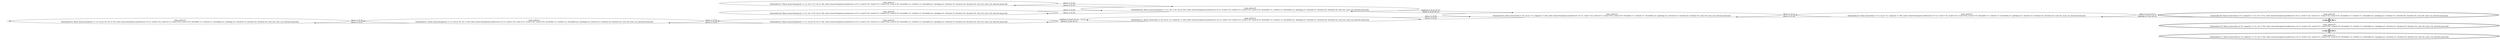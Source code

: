 digraph {
rankdir="LR"
s0[label="state_index=0
State(index=0, fluent atoms=[(capacity v1 c1), (at p1 l3), (at v1 l1)], static atoms=[(capacity-predecessor c0 c1), (road l1 l2), (road l2 l1), (road l3 l2), (road l2 l3), (locatable v1), (vehicle v1), (locatable p1), (package p1), (location l1), (location l2), (location l3), (size c0), (size c1)], derived atoms=[])
"]
s1[label="state_index=1
State(index=1, fluent atoms=[(capacity v1 c1), (at p1 l3), (at v1 l2)], static atoms=[(capacity-predecessor c0 c1), (road l1 l2), (road l2 l1), (road l3 l2), (road l2 l3), (locatable v1), (vehicle v1), (locatable p1), (package p1), (location l1), (location l2), (location l3), (size c0), (size c1)], derived atoms=[])
"]
s2[label="state_index=2
State(index=2, fluent atoms=[(capacity v1 c1), (at p1 l3), (at v1 l3)], static atoms=[(capacity-predecessor c0 c1), (road l1 l2), (road l2 l1), (road l3 l2), (road l2 l3), (locatable v1), (vehicle v1), (locatable p1), (package p1), (location l1), (location l2), (location l3), (size c0), (size c1)], derived atoms=[])
"]
s3[label="state_index=3
State(index=3, fluent atoms=[(at v1 l3), (in p1 v1), (capacity v1 c0)], static atoms=[(capacity-predecessor c0 c1), (road l1 l2), (road l2 l1), (road l3 l2), (road l2 l3), (locatable v1), (vehicle v1), (locatable p1), (package p1), (location l1), (location l2), (location l3), (size c0), (size c1)], derived atoms=[])
"]
s4[label="state_index=4
State(index=4, fluent atoms=[(at v1 l2), (in p1 v1), (capacity v1 c0)], static atoms=[(capacity-predecessor c0 c1), (road l1 l2), (road l2 l1), (road l3 l2), (road l2 l3), (locatable v1), (vehicle v1), (locatable p1), (package p1), (location l1), (location l2), (location l3), (size c0), (size c1)], derived atoms=[])
"]
s5[label="state_index=5
State(index=5, fluent atoms=[(at v1 l1), (in p1 v1), (capacity v1 c0)], static atoms=[(capacity-predecessor c0 c1), (road l1 l2), (road l2 l1), (road l3 l2), (road l2 l3), (locatable v1), (vehicle v1), (locatable p1), (package p1), (location l1), (location l2), (location l3), (size c0), (size c1)], derived atoms=[])
"]
s6[label="state_index=6
State(index=6, fluent atoms=[(capacity v1 c1), (at v1 l2), (at p1 l2)], static atoms=[(capacity-predecessor c0 c1), (road l1 l2), (road l2 l1), (road l3 l2), (road l2 l3), (locatable v1), (vehicle v1), (locatable p1), (package p1), (location l1), (location l2), (location l3), (size c0), (size c1)], derived atoms=[])
"]
s7[label="state_index=7
State(index=7, fluent atoms=[(capacity v1 c1), (at v1 l1), (at p1 l2)], static atoms=[(capacity-predecessor c0 c1), (road l1 l2), (road l2 l1), (road l3 l2), (road l2 l3), (locatable v1), (vehicle v1), (locatable p1), (package p1), (location l1), (location l2), (location l3), (size c0), (size c1)], derived atoms=[])
"]
s8[label="state_index=8
State(index=8, fluent atoms=[(capacity v1 c1), (at v1 l3), (at p1 l2)], static atoms=[(capacity-predecessor c0 c1), (road l1 l2), (road l2 l1), (road l3 l2), (road l2 l3), (locatable v1), (vehicle v1), (locatable p1), (package p1), (location l1), (location l2), (location l3), (size c0), (size c1)], derived atoms=[])
"]
s9[peripheries=2,label="state_index=9
State(index=9, fluent atoms=[(at p1 l1), (capacity v1 c1), (at v1 l1)], static atoms=[(capacity-predecessor c0 c1), (road l1 l2), (road l2 l1), (road l3 l2), (road l2 l3), (locatable v1), (vehicle v1), (locatable p1), (package p1), (location l1), (location l2), (location l3), (size c0), (size c1)], derived atoms=[])
"]
s10[peripheries=2,label="state_index=10
State(index=10, fluent atoms=[(at p1 l1), (capacity v1 c1), (at v1 l2)], static atoms=[(capacity-predecessor c0 c1), (road l1 l2), (road l2 l1), (road l3 l2), (road l2 l3), (locatable v1), (vehicle v1), (locatable p1), (package p1), (location l1), (location l2), (location l3), (size c0), (size c1)], derived atoms=[])
"]
s11[peripheries=2,label="state_index=11
State(index=11, fluent atoms=[(at p1 l1), (capacity v1 c1), (at v1 l3)], static atoms=[(capacity-predecessor c0 c1), (road l1 l2), (road l2 l1), (road l3 l2), (road l2 l3), (locatable v1), (vehicle v1), (locatable p1), (package p1), (location l1), (location l2), (location l3), (size c0), (size c1)], derived atoms=[])
"]
Dangling [ label = "", style = invis ]
{ rank = same; Dangling }
Dangling -> s0
{ rank = same; s0}
{ rank = same; s1}
{ rank = same; s2,s7,s8}
{ rank = same; s3,s6}
{ rank = same; s4}
{ rank = same; s5}
{ rank = same; s9,s10,s11}
s0->s1 [label="(drive v1 l1 l2)
"]
s1->s0 [label="(drive v1 l2 l1)
"]
s1->s2 [label="(drive v1 l2 l3)
"]
s2->s1 [label="(drive v1 l3 l2)
"]
s2->s3 [label="(pick-up v1 l3 p1 c0 c1)
"]
s3->s2 [label="(drop v1 l3 p1 c0 c1)
"]
s3->s4 [label="(drive v1 l3 l2)
"]
s4->s3 [label="(drive v1 l2 l3)
"]
s4->s5 [label="(drive v1 l2 l1)
"]
s4->s6 [label="(drop v1 l2 p1 c0 c1)
"]
s5->s4 [label="(drive v1 l1 l2)
"]
s5->s9 [label="(drop v1 l1 p1 c0 c1)
"]
s6->s4 [label="(pick-up v1 l2 p1 c0 c1)
"]
s6->s7 [label="(drive v1 l2 l1)
"]
s6->s8 [label="(drive v1 l2 l3)
"]
s7->s6 [label="(drive v1 l1 l2)
"]
s8->s6 [label="(drive v1 l3 l2)
"]
s9->s5 [label="(pick-up v1 l1 p1 c0 c1)
"]
s9->s10 [label="(drive v1 l1 l2)
"]
s10->s9 [label="(drive v1 l2 l1)
"]
s10->s11 [label="(drive v1 l2 l3)
"]
s11->s10 [label="(drive v1 l3 l2)
"]
}

